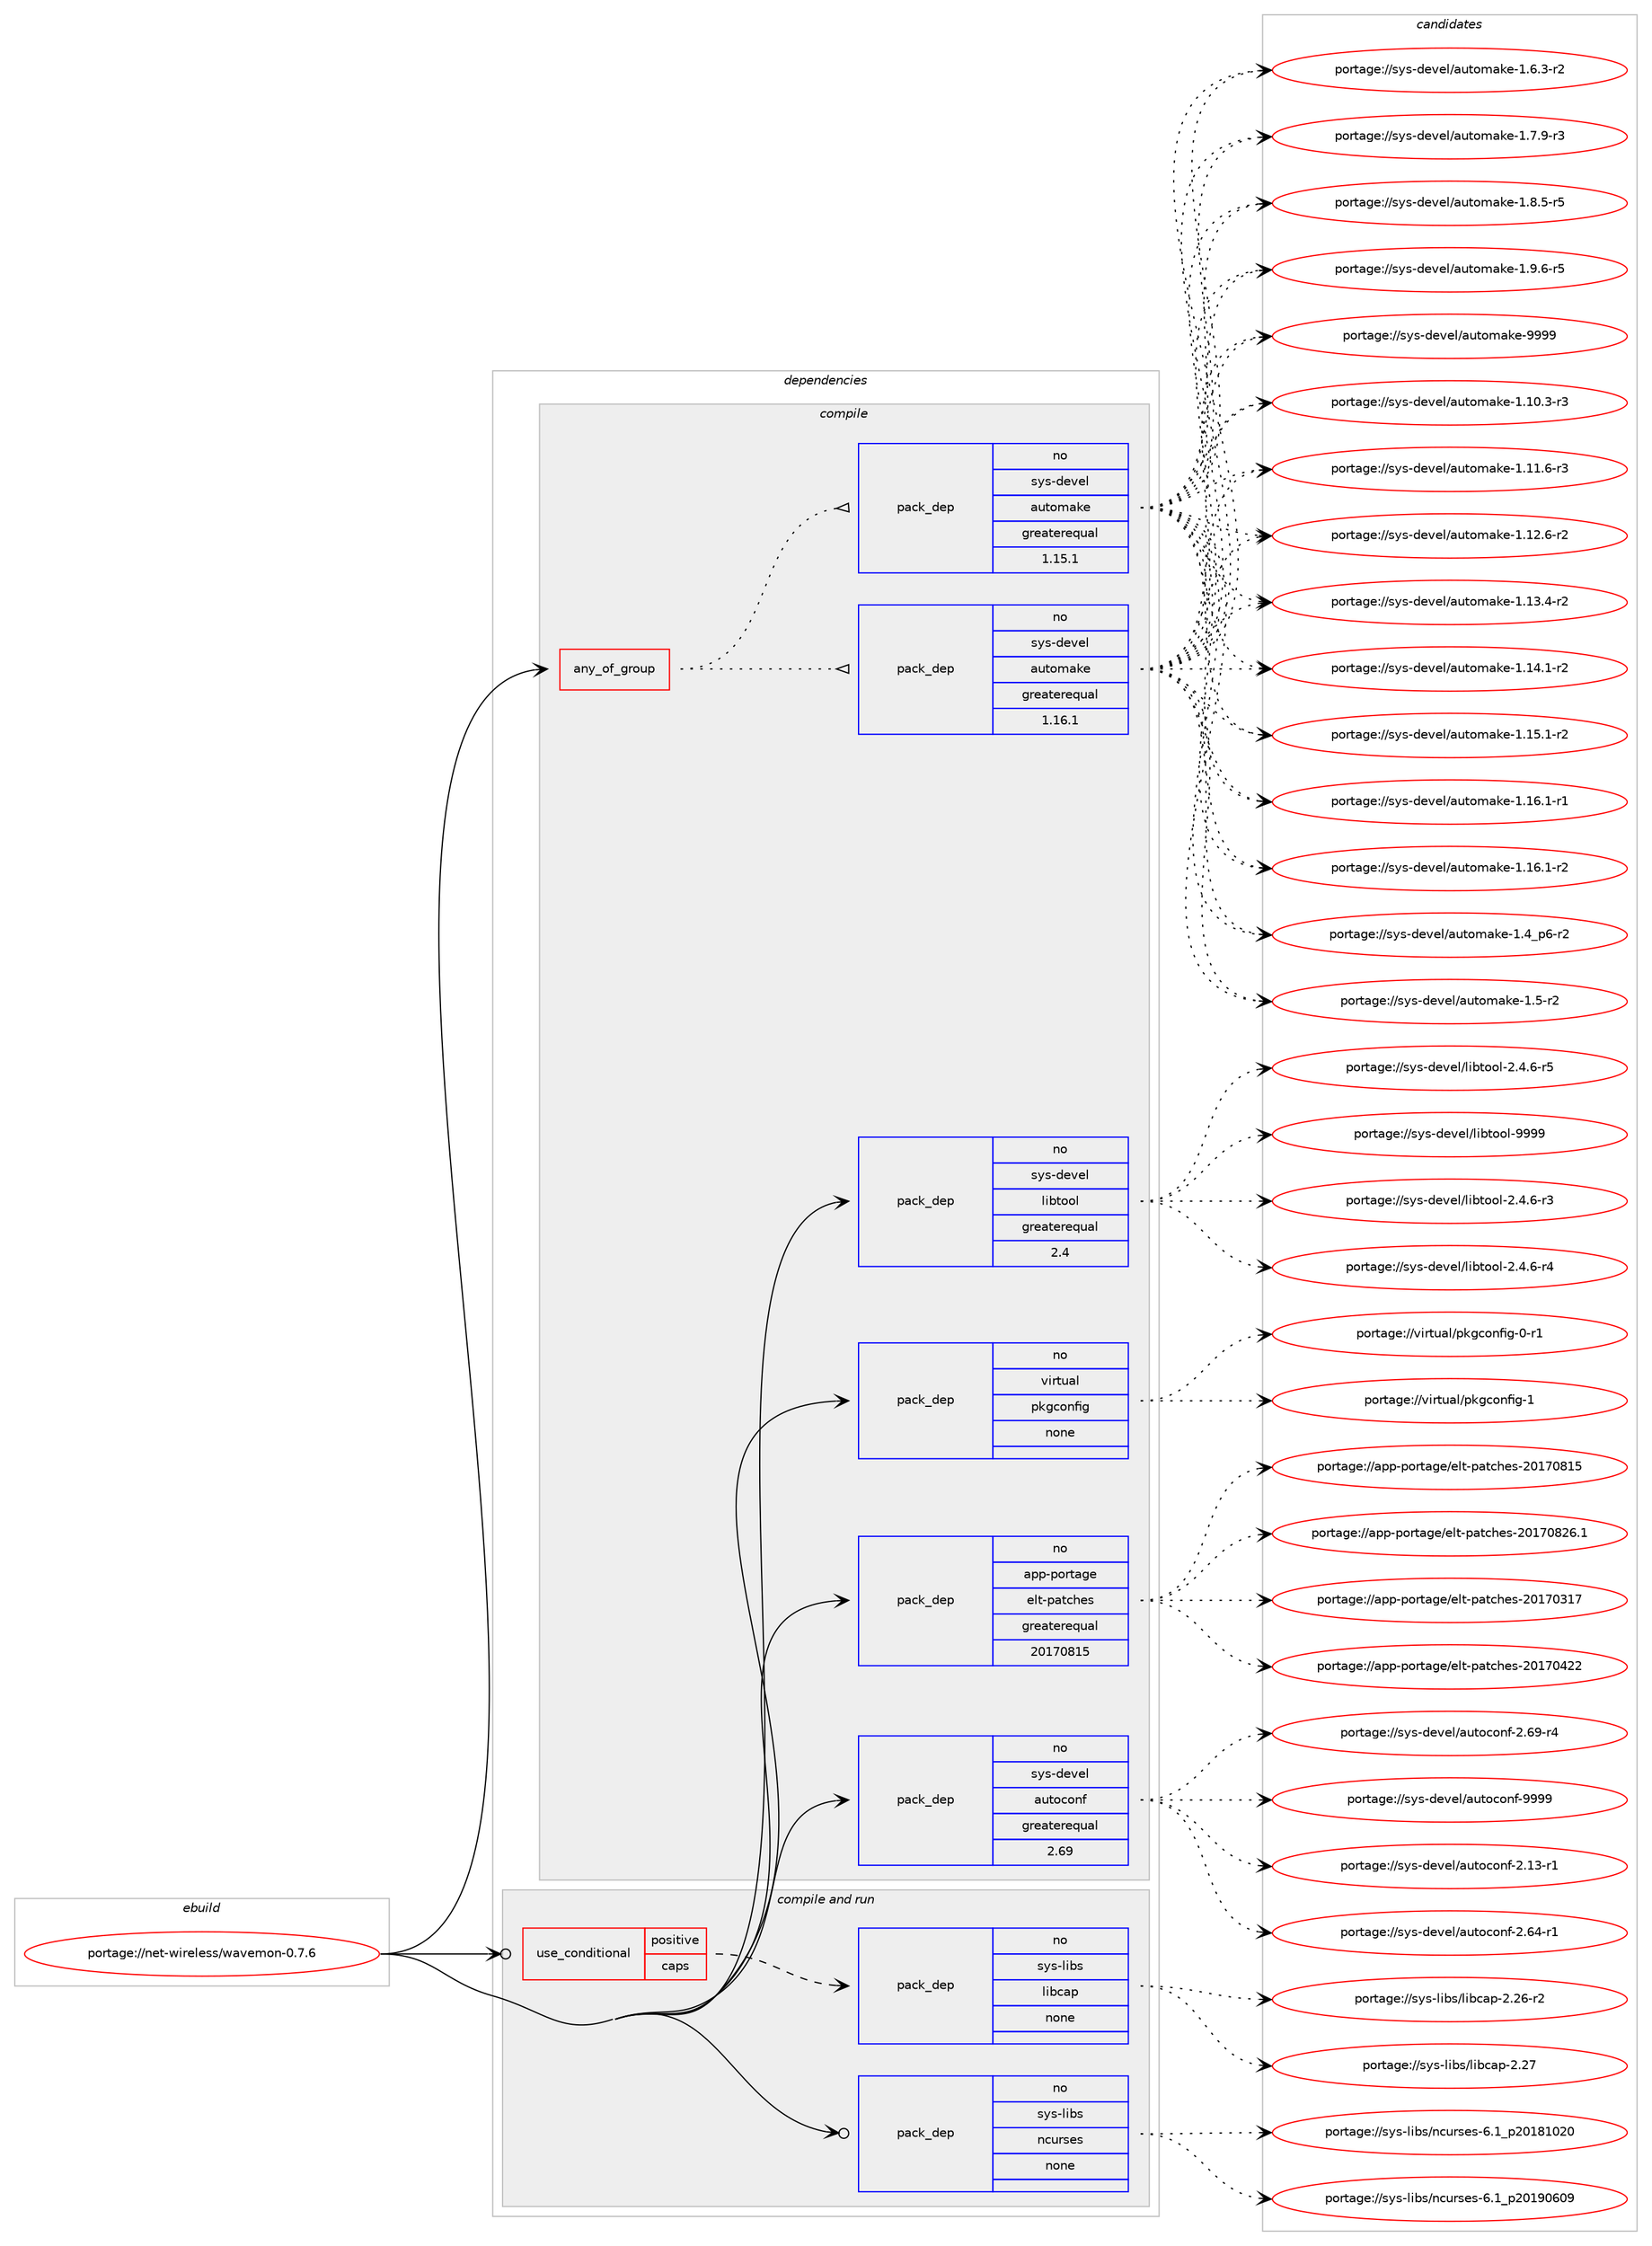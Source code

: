 digraph prolog {

# *************
# Graph options
# *************

newrank=true;
concentrate=true;
compound=true;
graph [rankdir=LR,fontname=Helvetica,fontsize=10,ranksep=1.5];#, ranksep=2.5, nodesep=0.2];
edge  [arrowhead=vee];
node  [fontname=Helvetica,fontsize=10];

# **********
# The ebuild
# **********

subgraph cluster_leftcol {
color=gray;
rank=same;
label=<<i>ebuild</i>>;
id [label="portage://net-wireless/wavemon-0.7.6", color=red, width=4, href="../net-wireless/wavemon-0.7.6.svg"];
}

# ****************
# The dependencies
# ****************

subgraph cluster_midcol {
color=gray;
label=<<i>dependencies</i>>;
subgraph cluster_compile {
fillcolor="#eeeeee";
style=filled;
label=<<i>compile</i>>;
subgraph any6212 {
dependency378466 [label=<<TABLE BORDER="0" CELLBORDER="1" CELLSPACING="0" CELLPADDING="4"><TR><TD CELLPADDING="10">any_of_group</TD></TR></TABLE>>, shape=none, color=red];subgraph pack277387 {
dependency378467 [label=<<TABLE BORDER="0" CELLBORDER="1" CELLSPACING="0" CELLPADDING="4" WIDTH="220"><TR><TD ROWSPAN="6" CELLPADDING="30">pack_dep</TD></TR><TR><TD WIDTH="110">no</TD></TR><TR><TD>sys-devel</TD></TR><TR><TD>automake</TD></TR><TR><TD>greaterequal</TD></TR><TR><TD>1.16.1</TD></TR></TABLE>>, shape=none, color=blue];
}
dependency378466:e -> dependency378467:w [weight=20,style="dotted",arrowhead="oinv"];
subgraph pack277388 {
dependency378468 [label=<<TABLE BORDER="0" CELLBORDER="1" CELLSPACING="0" CELLPADDING="4" WIDTH="220"><TR><TD ROWSPAN="6" CELLPADDING="30">pack_dep</TD></TR><TR><TD WIDTH="110">no</TD></TR><TR><TD>sys-devel</TD></TR><TR><TD>automake</TD></TR><TR><TD>greaterequal</TD></TR><TR><TD>1.15.1</TD></TR></TABLE>>, shape=none, color=blue];
}
dependency378466:e -> dependency378468:w [weight=20,style="dotted",arrowhead="oinv"];
}
id:e -> dependency378466:w [weight=20,style="solid",arrowhead="vee"];
subgraph pack277389 {
dependency378469 [label=<<TABLE BORDER="0" CELLBORDER="1" CELLSPACING="0" CELLPADDING="4" WIDTH="220"><TR><TD ROWSPAN="6" CELLPADDING="30">pack_dep</TD></TR><TR><TD WIDTH="110">no</TD></TR><TR><TD>app-portage</TD></TR><TR><TD>elt-patches</TD></TR><TR><TD>greaterequal</TD></TR><TR><TD>20170815</TD></TR></TABLE>>, shape=none, color=blue];
}
id:e -> dependency378469:w [weight=20,style="solid",arrowhead="vee"];
subgraph pack277390 {
dependency378470 [label=<<TABLE BORDER="0" CELLBORDER="1" CELLSPACING="0" CELLPADDING="4" WIDTH="220"><TR><TD ROWSPAN="6" CELLPADDING="30">pack_dep</TD></TR><TR><TD WIDTH="110">no</TD></TR><TR><TD>sys-devel</TD></TR><TR><TD>autoconf</TD></TR><TR><TD>greaterequal</TD></TR><TR><TD>2.69</TD></TR></TABLE>>, shape=none, color=blue];
}
id:e -> dependency378470:w [weight=20,style="solid",arrowhead="vee"];
subgraph pack277391 {
dependency378471 [label=<<TABLE BORDER="0" CELLBORDER="1" CELLSPACING="0" CELLPADDING="4" WIDTH="220"><TR><TD ROWSPAN="6" CELLPADDING="30">pack_dep</TD></TR><TR><TD WIDTH="110">no</TD></TR><TR><TD>sys-devel</TD></TR><TR><TD>libtool</TD></TR><TR><TD>greaterequal</TD></TR><TR><TD>2.4</TD></TR></TABLE>>, shape=none, color=blue];
}
id:e -> dependency378471:w [weight=20,style="solid",arrowhead="vee"];
subgraph pack277392 {
dependency378472 [label=<<TABLE BORDER="0" CELLBORDER="1" CELLSPACING="0" CELLPADDING="4" WIDTH="220"><TR><TD ROWSPAN="6" CELLPADDING="30">pack_dep</TD></TR><TR><TD WIDTH="110">no</TD></TR><TR><TD>virtual</TD></TR><TR><TD>pkgconfig</TD></TR><TR><TD>none</TD></TR><TR><TD></TD></TR></TABLE>>, shape=none, color=blue];
}
id:e -> dependency378472:w [weight=20,style="solid",arrowhead="vee"];
}
subgraph cluster_compileandrun {
fillcolor="#eeeeee";
style=filled;
label=<<i>compile and run</i>>;
subgraph cond94669 {
dependency378473 [label=<<TABLE BORDER="0" CELLBORDER="1" CELLSPACING="0" CELLPADDING="4"><TR><TD ROWSPAN="3" CELLPADDING="10">use_conditional</TD></TR><TR><TD>positive</TD></TR><TR><TD>caps</TD></TR></TABLE>>, shape=none, color=red];
subgraph pack277393 {
dependency378474 [label=<<TABLE BORDER="0" CELLBORDER="1" CELLSPACING="0" CELLPADDING="4" WIDTH="220"><TR><TD ROWSPAN="6" CELLPADDING="30">pack_dep</TD></TR><TR><TD WIDTH="110">no</TD></TR><TR><TD>sys-libs</TD></TR><TR><TD>libcap</TD></TR><TR><TD>none</TD></TR><TR><TD></TD></TR></TABLE>>, shape=none, color=blue];
}
dependency378473:e -> dependency378474:w [weight=20,style="dashed",arrowhead="vee"];
}
id:e -> dependency378473:w [weight=20,style="solid",arrowhead="odotvee"];
subgraph pack277394 {
dependency378475 [label=<<TABLE BORDER="0" CELLBORDER="1" CELLSPACING="0" CELLPADDING="4" WIDTH="220"><TR><TD ROWSPAN="6" CELLPADDING="30">pack_dep</TD></TR><TR><TD WIDTH="110">no</TD></TR><TR><TD>sys-libs</TD></TR><TR><TD>ncurses</TD></TR><TR><TD>none</TD></TR><TR><TD></TD></TR></TABLE>>, shape=none, color=blue];
}
id:e -> dependency378475:w [weight=20,style="solid",arrowhead="odotvee"];
}
subgraph cluster_run {
fillcolor="#eeeeee";
style=filled;
label=<<i>run</i>>;
}
}

# **************
# The candidates
# **************

subgraph cluster_choices {
rank=same;
color=gray;
label=<<i>candidates</i>>;

subgraph choice277387 {
color=black;
nodesep=1;
choiceportage11512111545100101118101108479711711611110997107101454946494846514511451 [label="portage://sys-devel/automake-1.10.3-r3", color=red, width=4,href="../sys-devel/automake-1.10.3-r3.svg"];
choiceportage11512111545100101118101108479711711611110997107101454946494946544511451 [label="portage://sys-devel/automake-1.11.6-r3", color=red, width=4,href="../sys-devel/automake-1.11.6-r3.svg"];
choiceportage11512111545100101118101108479711711611110997107101454946495046544511450 [label="portage://sys-devel/automake-1.12.6-r2", color=red, width=4,href="../sys-devel/automake-1.12.6-r2.svg"];
choiceportage11512111545100101118101108479711711611110997107101454946495146524511450 [label="portage://sys-devel/automake-1.13.4-r2", color=red, width=4,href="../sys-devel/automake-1.13.4-r2.svg"];
choiceportage11512111545100101118101108479711711611110997107101454946495246494511450 [label="portage://sys-devel/automake-1.14.1-r2", color=red, width=4,href="../sys-devel/automake-1.14.1-r2.svg"];
choiceportage11512111545100101118101108479711711611110997107101454946495346494511450 [label="portage://sys-devel/automake-1.15.1-r2", color=red, width=4,href="../sys-devel/automake-1.15.1-r2.svg"];
choiceportage11512111545100101118101108479711711611110997107101454946495446494511449 [label="portage://sys-devel/automake-1.16.1-r1", color=red, width=4,href="../sys-devel/automake-1.16.1-r1.svg"];
choiceportage11512111545100101118101108479711711611110997107101454946495446494511450 [label="portage://sys-devel/automake-1.16.1-r2", color=red, width=4,href="../sys-devel/automake-1.16.1-r2.svg"];
choiceportage115121115451001011181011084797117116111109971071014549465295112544511450 [label="portage://sys-devel/automake-1.4_p6-r2", color=red, width=4,href="../sys-devel/automake-1.4_p6-r2.svg"];
choiceportage11512111545100101118101108479711711611110997107101454946534511450 [label="portage://sys-devel/automake-1.5-r2", color=red, width=4,href="../sys-devel/automake-1.5-r2.svg"];
choiceportage115121115451001011181011084797117116111109971071014549465446514511450 [label="portage://sys-devel/automake-1.6.3-r2", color=red, width=4,href="../sys-devel/automake-1.6.3-r2.svg"];
choiceportage115121115451001011181011084797117116111109971071014549465546574511451 [label="portage://sys-devel/automake-1.7.9-r3", color=red, width=4,href="../sys-devel/automake-1.7.9-r3.svg"];
choiceportage115121115451001011181011084797117116111109971071014549465646534511453 [label="portage://sys-devel/automake-1.8.5-r5", color=red, width=4,href="../sys-devel/automake-1.8.5-r5.svg"];
choiceportage115121115451001011181011084797117116111109971071014549465746544511453 [label="portage://sys-devel/automake-1.9.6-r5", color=red, width=4,href="../sys-devel/automake-1.9.6-r5.svg"];
choiceportage115121115451001011181011084797117116111109971071014557575757 [label="portage://sys-devel/automake-9999", color=red, width=4,href="../sys-devel/automake-9999.svg"];
dependency378467:e -> choiceportage11512111545100101118101108479711711611110997107101454946494846514511451:w [style=dotted,weight="100"];
dependency378467:e -> choiceportage11512111545100101118101108479711711611110997107101454946494946544511451:w [style=dotted,weight="100"];
dependency378467:e -> choiceportage11512111545100101118101108479711711611110997107101454946495046544511450:w [style=dotted,weight="100"];
dependency378467:e -> choiceportage11512111545100101118101108479711711611110997107101454946495146524511450:w [style=dotted,weight="100"];
dependency378467:e -> choiceportage11512111545100101118101108479711711611110997107101454946495246494511450:w [style=dotted,weight="100"];
dependency378467:e -> choiceportage11512111545100101118101108479711711611110997107101454946495346494511450:w [style=dotted,weight="100"];
dependency378467:e -> choiceportage11512111545100101118101108479711711611110997107101454946495446494511449:w [style=dotted,weight="100"];
dependency378467:e -> choiceportage11512111545100101118101108479711711611110997107101454946495446494511450:w [style=dotted,weight="100"];
dependency378467:e -> choiceportage115121115451001011181011084797117116111109971071014549465295112544511450:w [style=dotted,weight="100"];
dependency378467:e -> choiceportage11512111545100101118101108479711711611110997107101454946534511450:w [style=dotted,weight="100"];
dependency378467:e -> choiceportage115121115451001011181011084797117116111109971071014549465446514511450:w [style=dotted,weight="100"];
dependency378467:e -> choiceportage115121115451001011181011084797117116111109971071014549465546574511451:w [style=dotted,weight="100"];
dependency378467:e -> choiceportage115121115451001011181011084797117116111109971071014549465646534511453:w [style=dotted,weight="100"];
dependency378467:e -> choiceportage115121115451001011181011084797117116111109971071014549465746544511453:w [style=dotted,weight="100"];
dependency378467:e -> choiceportage115121115451001011181011084797117116111109971071014557575757:w [style=dotted,weight="100"];
}
subgraph choice277388 {
color=black;
nodesep=1;
choiceportage11512111545100101118101108479711711611110997107101454946494846514511451 [label="portage://sys-devel/automake-1.10.3-r3", color=red, width=4,href="../sys-devel/automake-1.10.3-r3.svg"];
choiceportage11512111545100101118101108479711711611110997107101454946494946544511451 [label="portage://sys-devel/automake-1.11.6-r3", color=red, width=4,href="../sys-devel/automake-1.11.6-r3.svg"];
choiceportage11512111545100101118101108479711711611110997107101454946495046544511450 [label="portage://sys-devel/automake-1.12.6-r2", color=red, width=4,href="../sys-devel/automake-1.12.6-r2.svg"];
choiceportage11512111545100101118101108479711711611110997107101454946495146524511450 [label="portage://sys-devel/automake-1.13.4-r2", color=red, width=4,href="../sys-devel/automake-1.13.4-r2.svg"];
choiceportage11512111545100101118101108479711711611110997107101454946495246494511450 [label="portage://sys-devel/automake-1.14.1-r2", color=red, width=4,href="../sys-devel/automake-1.14.1-r2.svg"];
choiceportage11512111545100101118101108479711711611110997107101454946495346494511450 [label="portage://sys-devel/automake-1.15.1-r2", color=red, width=4,href="../sys-devel/automake-1.15.1-r2.svg"];
choiceportage11512111545100101118101108479711711611110997107101454946495446494511449 [label="portage://sys-devel/automake-1.16.1-r1", color=red, width=4,href="../sys-devel/automake-1.16.1-r1.svg"];
choiceportage11512111545100101118101108479711711611110997107101454946495446494511450 [label="portage://sys-devel/automake-1.16.1-r2", color=red, width=4,href="../sys-devel/automake-1.16.1-r2.svg"];
choiceportage115121115451001011181011084797117116111109971071014549465295112544511450 [label="portage://sys-devel/automake-1.4_p6-r2", color=red, width=4,href="../sys-devel/automake-1.4_p6-r2.svg"];
choiceportage11512111545100101118101108479711711611110997107101454946534511450 [label="portage://sys-devel/automake-1.5-r2", color=red, width=4,href="../sys-devel/automake-1.5-r2.svg"];
choiceportage115121115451001011181011084797117116111109971071014549465446514511450 [label="portage://sys-devel/automake-1.6.3-r2", color=red, width=4,href="../sys-devel/automake-1.6.3-r2.svg"];
choiceportage115121115451001011181011084797117116111109971071014549465546574511451 [label="portage://sys-devel/automake-1.7.9-r3", color=red, width=4,href="../sys-devel/automake-1.7.9-r3.svg"];
choiceportage115121115451001011181011084797117116111109971071014549465646534511453 [label="portage://sys-devel/automake-1.8.5-r5", color=red, width=4,href="../sys-devel/automake-1.8.5-r5.svg"];
choiceportage115121115451001011181011084797117116111109971071014549465746544511453 [label="portage://sys-devel/automake-1.9.6-r5", color=red, width=4,href="../sys-devel/automake-1.9.6-r5.svg"];
choiceportage115121115451001011181011084797117116111109971071014557575757 [label="portage://sys-devel/automake-9999", color=red, width=4,href="../sys-devel/automake-9999.svg"];
dependency378468:e -> choiceportage11512111545100101118101108479711711611110997107101454946494846514511451:w [style=dotted,weight="100"];
dependency378468:e -> choiceportage11512111545100101118101108479711711611110997107101454946494946544511451:w [style=dotted,weight="100"];
dependency378468:e -> choiceportage11512111545100101118101108479711711611110997107101454946495046544511450:w [style=dotted,weight="100"];
dependency378468:e -> choiceportage11512111545100101118101108479711711611110997107101454946495146524511450:w [style=dotted,weight="100"];
dependency378468:e -> choiceportage11512111545100101118101108479711711611110997107101454946495246494511450:w [style=dotted,weight="100"];
dependency378468:e -> choiceportage11512111545100101118101108479711711611110997107101454946495346494511450:w [style=dotted,weight="100"];
dependency378468:e -> choiceportage11512111545100101118101108479711711611110997107101454946495446494511449:w [style=dotted,weight="100"];
dependency378468:e -> choiceportage11512111545100101118101108479711711611110997107101454946495446494511450:w [style=dotted,weight="100"];
dependency378468:e -> choiceportage115121115451001011181011084797117116111109971071014549465295112544511450:w [style=dotted,weight="100"];
dependency378468:e -> choiceportage11512111545100101118101108479711711611110997107101454946534511450:w [style=dotted,weight="100"];
dependency378468:e -> choiceportage115121115451001011181011084797117116111109971071014549465446514511450:w [style=dotted,weight="100"];
dependency378468:e -> choiceportage115121115451001011181011084797117116111109971071014549465546574511451:w [style=dotted,weight="100"];
dependency378468:e -> choiceportage115121115451001011181011084797117116111109971071014549465646534511453:w [style=dotted,weight="100"];
dependency378468:e -> choiceportage115121115451001011181011084797117116111109971071014549465746544511453:w [style=dotted,weight="100"];
dependency378468:e -> choiceportage115121115451001011181011084797117116111109971071014557575757:w [style=dotted,weight="100"];
}
subgraph choice277389 {
color=black;
nodesep=1;
choiceportage97112112451121111141169710310147101108116451129711699104101115455048495548514955 [label="portage://app-portage/elt-patches-20170317", color=red, width=4,href="../app-portage/elt-patches-20170317.svg"];
choiceportage97112112451121111141169710310147101108116451129711699104101115455048495548525050 [label="portage://app-portage/elt-patches-20170422", color=red, width=4,href="../app-portage/elt-patches-20170422.svg"];
choiceportage97112112451121111141169710310147101108116451129711699104101115455048495548564953 [label="portage://app-portage/elt-patches-20170815", color=red, width=4,href="../app-portage/elt-patches-20170815.svg"];
choiceportage971121124511211111411697103101471011081164511297116991041011154550484955485650544649 [label="portage://app-portage/elt-patches-20170826.1", color=red, width=4,href="../app-portage/elt-patches-20170826.1.svg"];
dependency378469:e -> choiceportage97112112451121111141169710310147101108116451129711699104101115455048495548514955:w [style=dotted,weight="100"];
dependency378469:e -> choiceportage97112112451121111141169710310147101108116451129711699104101115455048495548525050:w [style=dotted,weight="100"];
dependency378469:e -> choiceportage97112112451121111141169710310147101108116451129711699104101115455048495548564953:w [style=dotted,weight="100"];
dependency378469:e -> choiceportage971121124511211111411697103101471011081164511297116991041011154550484955485650544649:w [style=dotted,weight="100"];
}
subgraph choice277390 {
color=black;
nodesep=1;
choiceportage1151211154510010111810110847971171161119911111010245504649514511449 [label="portage://sys-devel/autoconf-2.13-r1", color=red, width=4,href="../sys-devel/autoconf-2.13-r1.svg"];
choiceportage1151211154510010111810110847971171161119911111010245504654524511449 [label="portage://sys-devel/autoconf-2.64-r1", color=red, width=4,href="../sys-devel/autoconf-2.64-r1.svg"];
choiceportage1151211154510010111810110847971171161119911111010245504654574511452 [label="portage://sys-devel/autoconf-2.69-r4", color=red, width=4,href="../sys-devel/autoconf-2.69-r4.svg"];
choiceportage115121115451001011181011084797117116111991111101024557575757 [label="portage://sys-devel/autoconf-9999", color=red, width=4,href="../sys-devel/autoconf-9999.svg"];
dependency378470:e -> choiceportage1151211154510010111810110847971171161119911111010245504649514511449:w [style=dotted,weight="100"];
dependency378470:e -> choiceportage1151211154510010111810110847971171161119911111010245504654524511449:w [style=dotted,weight="100"];
dependency378470:e -> choiceportage1151211154510010111810110847971171161119911111010245504654574511452:w [style=dotted,weight="100"];
dependency378470:e -> choiceportage115121115451001011181011084797117116111991111101024557575757:w [style=dotted,weight="100"];
}
subgraph choice277391 {
color=black;
nodesep=1;
choiceportage1151211154510010111810110847108105981161111111084550465246544511451 [label="portage://sys-devel/libtool-2.4.6-r3", color=red, width=4,href="../sys-devel/libtool-2.4.6-r3.svg"];
choiceportage1151211154510010111810110847108105981161111111084550465246544511452 [label="portage://sys-devel/libtool-2.4.6-r4", color=red, width=4,href="../sys-devel/libtool-2.4.6-r4.svg"];
choiceportage1151211154510010111810110847108105981161111111084550465246544511453 [label="portage://sys-devel/libtool-2.4.6-r5", color=red, width=4,href="../sys-devel/libtool-2.4.6-r5.svg"];
choiceportage1151211154510010111810110847108105981161111111084557575757 [label="portage://sys-devel/libtool-9999", color=red, width=4,href="../sys-devel/libtool-9999.svg"];
dependency378471:e -> choiceportage1151211154510010111810110847108105981161111111084550465246544511451:w [style=dotted,weight="100"];
dependency378471:e -> choiceportage1151211154510010111810110847108105981161111111084550465246544511452:w [style=dotted,weight="100"];
dependency378471:e -> choiceportage1151211154510010111810110847108105981161111111084550465246544511453:w [style=dotted,weight="100"];
dependency378471:e -> choiceportage1151211154510010111810110847108105981161111111084557575757:w [style=dotted,weight="100"];
}
subgraph choice277392 {
color=black;
nodesep=1;
choiceportage11810511411611797108471121071039911111010210510345484511449 [label="portage://virtual/pkgconfig-0-r1", color=red, width=4,href="../virtual/pkgconfig-0-r1.svg"];
choiceportage1181051141161179710847112107103991111101021051034549 [label="portage://virtual/pkgconfig-1", color=red, width=4,href="../virtual/pkgconfig-1.svg"];
dependency378472:e -> choiceportage11810511411611797108471121071039911111010210510345484511449:w [style=dotted,weight="100"];
dependency378472:e -> choiceportage1181051141161179710847112107103991111101021051034549:w [style=dotted,weight="100"];
}
subgraph choice277393 {
color=black;
nodesep=1;
choiceportage11512111545108105981154710810598999711245504650544511450 [label="portage://sys-libs/libcap-2.26-r2", color=red, width=4,href="../sys-libs/libcap-2.26-r2.svg"];
choiceportage1151211154510810598115471081059899971124550465055 [label="portage://sys-libs/libcap-2.27", color=red, width=4,href="../sys-libs/libcap-2.27.svg"];
dependency378474:e -> choiceportage11512111545108105981154710810598999711245504650544511450:w [style=dotted,weight="100"];
dependency378474:e -> choiceportage1151211154510810598115471081059899971124550465055:w [style=dotted,weight="100"];
}
subgraph choice277394 {
color=black;
nodesep=1;
choiceportage1151211154510810598115471109911711411510111545544649951125048495649485048 [label="portage://sys-libs/ncurses-6.1_p20181020", color=red, width=4,href="../sys-libs/ncurses-6.1_p20181020.svg"];
choiceportage1151211154510810598115471109911711411510111545544649951125048495748544857 [label="portage://sys-libs/ncurses-6.1_p20190609", color=red, width=4,href="../sys-libs/ncurses-6.1_p20190609.svg"];
dependency378475:e -> choiceportage1151211154510810598115471109911711411510111545544649951125048495649485048:w [style=dotted,weight="100"];
dependency378475:e -> choiceportage1151211154510810598115471109911711411510111545544649951125048495748544857:w [style=dotted,weight="100"];
}
}

}
